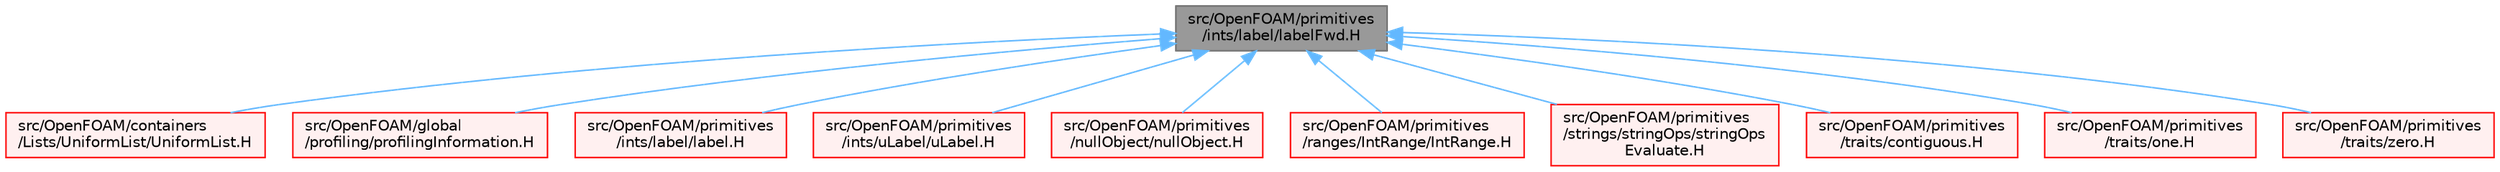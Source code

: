 digraph "src/OpenFOAM/primitives/ints/label/labelFwd.H"
{
 // LATEX_PDF_SIZE
  bgcolor="transparent";
  edge [fontname=Helvetica,fontsize=10,labelfontname=Helvetica,labelfontsize=10];
  node [fontname=Helvetica,fontsize=10,shape=box,height=0.2,width=0.4];
  Node1 [id="Node000001",label="src/OpenFOAM/primitives\l/ints/label/labelFwd.H",height=0.2,width=0.4,color="gray40", fillcolor="grey60", style="filled", fontcolor="black",tooltip="Typedefs for label/uLabel without requiring label.H."];
  Node1 -> Node2 [id="edge1_Node000001_Node000002",dir="back",color="steelblue1",style="solid",tooltip=" "];
  Node2 [id="Node000002",label="src/OpenFOAM/containers\l/Lists/UniformList/UniformList.H",height=0.2,width=0.4,color="red", fillcolor="#FFF0F0", style="filled",URL="$UniformList_8H.html",tooltip=" "];
  Node1 -> Node21 [id="edge2_Node000001_Node000021",dir="back",color="steelblue1",style="solid",tooltip=" "];
  Node21 [id="Node000021",label="src/OpenFOAM/global\l/profiling/profilingInformation.H",height=0.2,width=0.4,color="red", fillcolor="#FFF0F0", style="filled",URL="$profilingInformation_8H.html",tooltip=" "];
  Node1 -> Node25 [id="edge3_Node000001_Node000025",dir="back",color="steelblue1",style="solid",tooltip=" "];
  Node25 [id="Node000025",label="src/OpenFOAM/primitives\l/ints/label/label.H",height=0.2,width=0.4,color="red", fillcolor="#FFF0F0", style="filled",URL="$label_8H.html",tooltip=" "];
  Node1 -> Node8688 [id="edge4_Node000001_Node008688",dir="back",color="steelblue1",style="solid",tooltip=" "];
  Node8688 [id="Node008688",label="src/OpenFOAM/primitives\l/ints/uLabel/uLabel.H",height=0.2,width=0.4,color="red", fillcolor="#FFF0F0", style="filled",URL="$uLabel_8H.html",tooltip=" "];
  Node1 -> Node8689 [id="edge5_Node000001_Node008689",dir="back",color="steelblue1",style="solid",tooltip=" "];
  Node8689 [id="Node008689",label="src/OpenFOAM/primitives\l/nullObject/nullObject.H",height=0.2,width=0.4,color="red", fillcolor="#FFF0F0", style="filled",URL="$nullObject_8H.html",tooltip=" "];
  Node1 -> Node8691 [id="edge6_Node000001_Node008691",dir="back",color="steelblue1",style="solid",tooltip=" "];
  Node8691 [id="Node008691",label="src/OpenFOAM/primitives\l/ranges/IntRange/IntRange.H",height=0.2,width=0.4,color="red", fillcolor="#FFF0F0", style="filled",URL="$IntRange_8H.html",tooltip=" "];
  Node1 -> Node8693 [id="edge7_Node000001_Node008693",dir="back",color="steelblue1",style="solid",tooltip=" "];
  Node8693 [id="Node008693",label="src/OpenFOAM/primitives\l/strings/stringOps/stringOps\lEvaluate.H",height=0.2,width=0.4,color="red", fillcolor="#FFF0F0", style="filled",URL="$stringOpsEvaluate_8H.html",tooltip="String expression evaluation."];
  Node1 -> Node8694 [id="edge8_Node000001_Node008694",dir="back",color="steelblue1",style="solid",tooltip=" "];
  Node8694 [id="Node008694",label="src/OpenFOAM/primitives\l/traits/contiguous.H",height=0.2,width=0.4,color="red", fillcolor="#FFF0F0", style="filled",URL="$contiguous_8H.html",tooltip=" "];
  Node1 -> Node8668 [id="edge9_Node000001_Node008668",dir="back",color="steelblue1",style="solid",tooltip=" "];
  Node8668 [id="Node008668",label="src/OpenFOAM/primitives\l/traits/one.H",height=0.2,width=0.4,color="red", fillcolor="#FFF0F0", style="filled",URL="$one_8H.html",tooltip=" "];
  Node1 -> Node8671 [id="edge10_Node000001_Node008671",dir="back",color="steelblue1",style="solid",tooltip=" "];
  Node8671 [id="Node008671",label="src/OpenFOAM/primitives\l/traits/zero.H",height=0.2,width=0.4,color="red", fillcolor="#FFF0F0", style="filled",URL="$zero_8H.html",tooltip=" "];
}
